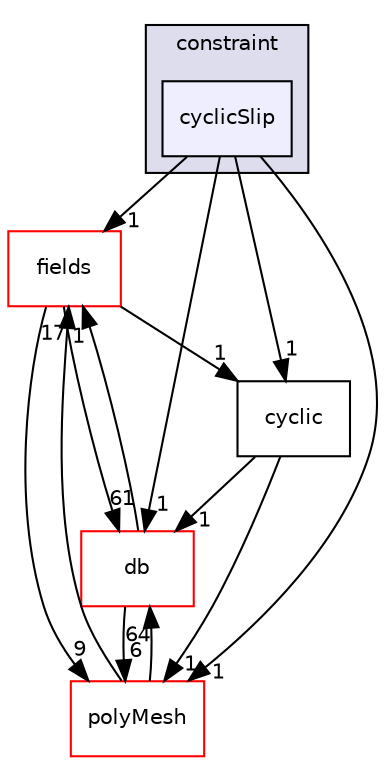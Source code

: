 digraph "src/OpenFOAM/meshes/pointMesh/pointPatches/constraint/cyclicSlip" {
  bgcolor=transparent;
  compound=true
  node [ fontsize="10", fontname="Helvetica"];
  edge [ labelfontsize="10", labelfontname="Helvetica"];
  subgraph clusterdir_e167ef4ffdb4a3e074def457cb9fd663 {
    graph [ bgcolor="#ddddee", pencolor="black", label="constraint" fontname="Helvetica", fontsize="10", URL="dir_e167ef4ffdb4a3e074def457cb9fd663.html"]
  dir_f998585954facdd36578cb511875789a [shape=box, label="cyclicSlip", style="filled", fillcolor="#eeeeff", pencolor="black", URL="dir_f998585954facdd36578cb511875789a.html"];
  }
  dir_962442b8f989d5529fab5e0f0e4ffb74 [shape=box label="fields" color="red" URL="dir_962442b8f989d5529fab5e0f0e4ffb74.html"];
  dir_63c634f7a7cfd679ac26c67fb30fc32f [shape=box label="db" color="red" URL="dir_63c634f7a7cfd679ac26c67fb30fc32f.html"];
  dir_5e5a63cb97aae3d01c8e98f0c14953bc [shape=box label="polyMesh" color="red" URL="dir_5e5a63cb97aae3d01c8e98f0c14953bc.html"];
  dir_53a4ae35aed5de23c63b69ad433f2bf5 [shape=box label="cyclic" URL="dir_53a4ae35aed5de23c63b69ad433f2bf5.html"];
  dir_962442b8f989d5529fab5e0f0e4ffb74->dir_63c634f7a7cfd679ac26c67fb30fc32f [headlabel="61", labeldistance=1.5 headhref="dir_002075_002006.html"];
  dir_962442b8f989d5529fab5e0f0e4ffb74->dir_5e5a63cb97aae3d01c8e98f0c14953bc [headlabel="9", labeldistance=1.5 headhref="dir_002075_002326.html"];
  dir_962442b8f989d5529fab5e0f0e4ffb74->dir_53a4ae35aed5de23c63b69ad433f2bf5 [headlabel="1", labeldistance=1.5 headhref="dir_002075_002312.html"];
  dir_63c634f7a7cfd679ac26c67fb30fc32f->dir_962442b8f989d5529fab5e0f0e4ffb74 [headlabel="1", labeldistance=1.5 headhref="dir_002006_002075.html"];
  dir_63c634f7a7cfd679ac26c67fb30fc32f->dir_5e5a63cb97aae3d01c8e98f0c14953bc [headlabel="6", labeldistance=1.5 headhref="dir_002006_002326.html"];
  dir_5e5a63cb97aae3d01c8e98f0c14953bc->dir_962442b8f989d5529fab5e0f0e4ffb74 [headlabel="17", labeldistance=1.5 headhref="dir_002326_002075.html"];
  dir_5e5a63cb97aae3d01c8e98f0c14953bc->dir_63c634f7a7cfd679ac26c67fb30fc32f [headlabel="64", labeldistance=1.5 headhref="dir_002326_002006.html"];
  dir_f998585954facdd36578cb511875789a->dir_962442b8f989d5529fab5e0f0e4ffb74 [headlabel="1", labeldistance=1.5 headhref="dir_002313_002075.html"];
  dir_f998585954facdd36578cb511875789a->dir_63c634f7a7cfd679ac26c67fb30fc32f [headlabel="1", labeldistance=1.5 headhref="dir_002313_002006.html"];
  dir_f998585954facdd36578cb511875789a->dir_5e5a63cb97aae3d01c8e98f0c14953bc [headlabel="1", labeldistance=1.5 headhref="dir_002313_002326.html"];
  dir_f998585954facdd36578cb511875789a->dir_53a4ae35aed5de23c63b69ad433f2bf5 [headlabel="1", labeldistance=1.5 headhref="dir_002313_002312.html"];
  dir_53a4ae35aed5de23c63b69ad433f2bf5->dir_63c634f7a7cfd679ac26c67fb30fc32f [headlabel="1", labeldistance=1.5 headhref="dir_002312_002006.html"];
  dir_53a4ae35aed5de23c63b69ad433f2bf5->dir_5e5a63cb97aae3d01c8e98f0c14953bc [headlabel="1", labeldistance=1.5 headhref="dir_002312_002326.html"];
}
